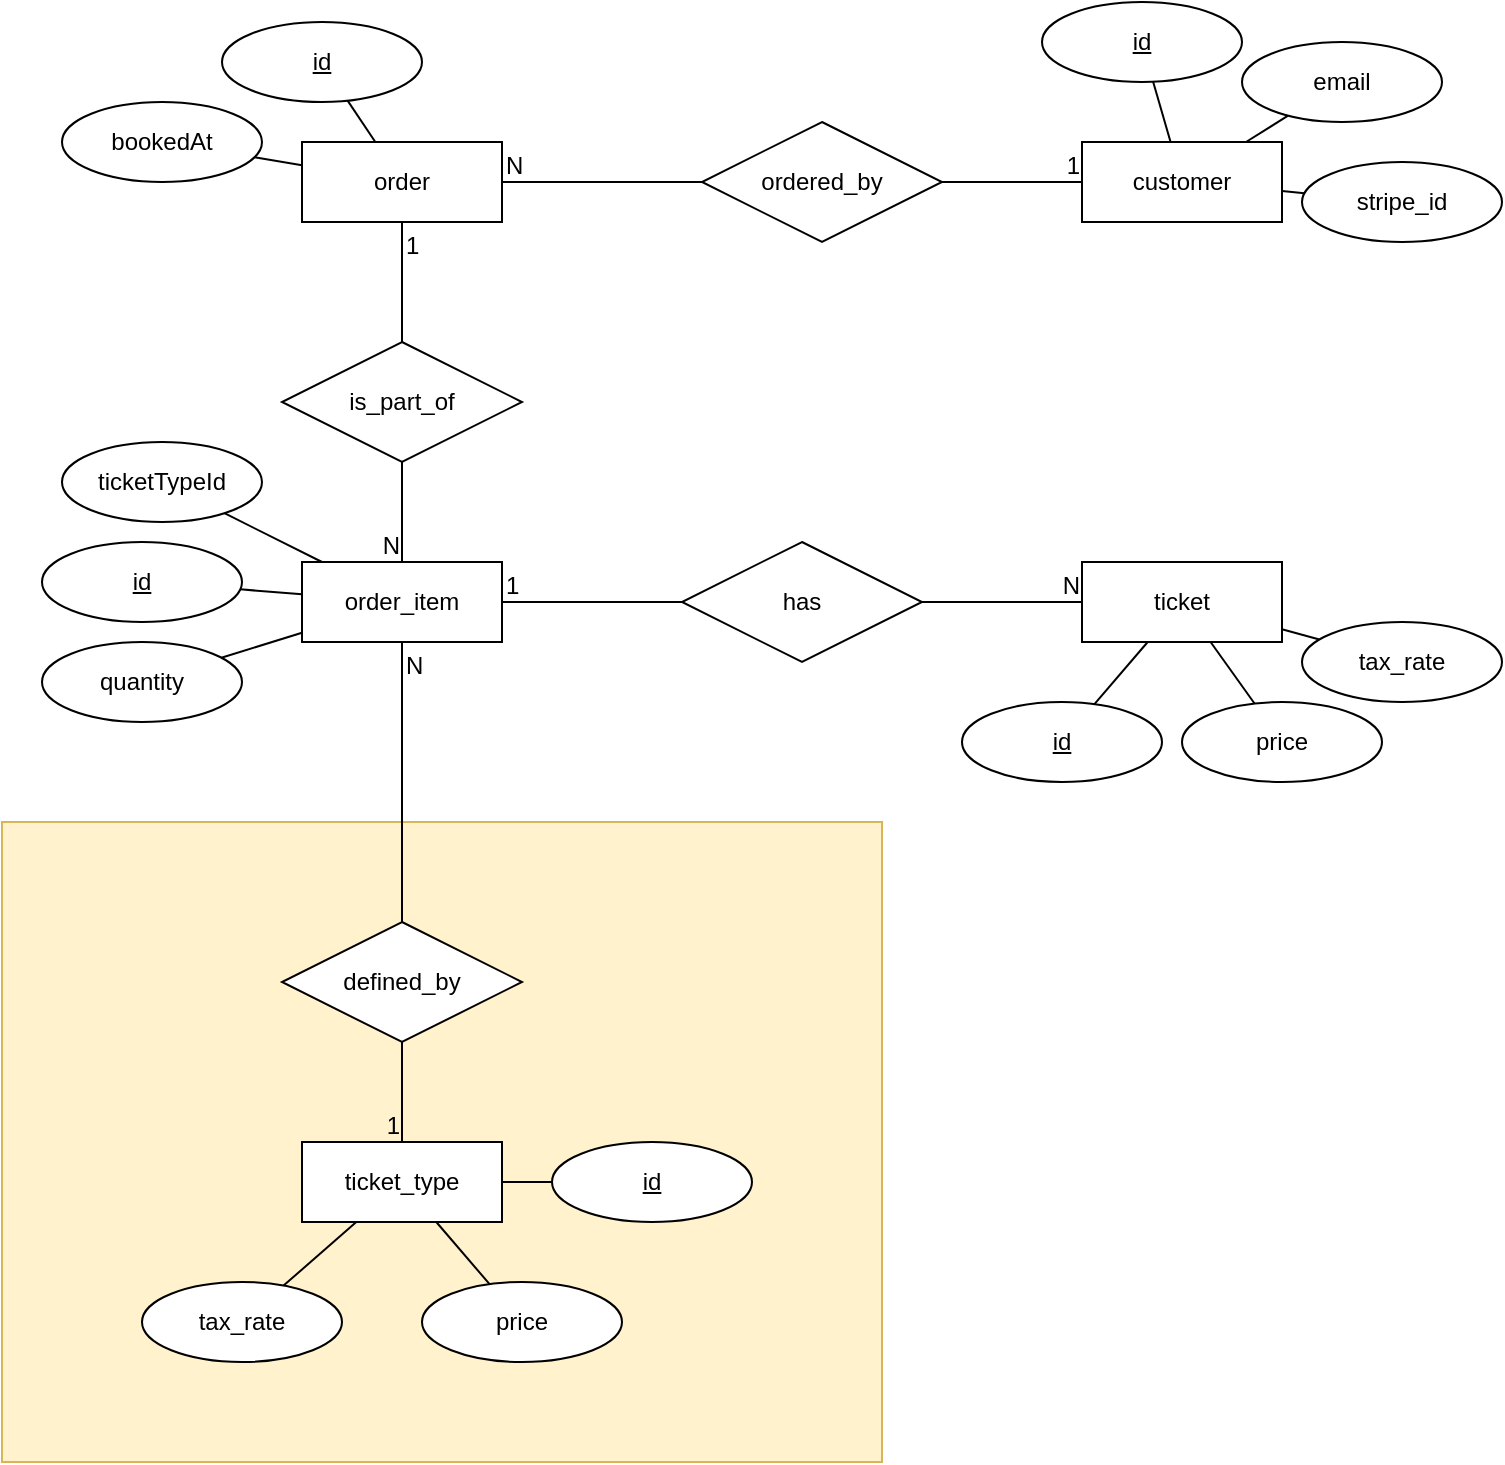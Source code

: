 <mxfile version="24.2.3" type="device">
  <diagram name="Page-1" id="9BVwR5Ke0gIkX087JP8x">
    <mxGraphModel dx="989" dy="514" grid="1" gridSize="10" guides="1" tooltips="1" connect="1" arrows="1" fold="1" page="1" pageScale="1" pageWidth="850" pageHeight="1100" math="0" shadow="0">
      <root>
        <mxCell id="0" />
        <mxCell id="1" parent="0" />
        <mxCell id="ApFazRmGGeyc5Sl2bYgo-50" value="&lt;div&gt;&lt;br&gt;&lt;/div&gt;" style="rounded=0;whiteSpace=wrap;html=1;fillColor=#fff2cc;strokeColor=#d6b656;align=left;" vertex="1" parent="1">
          <mxGeometry x="100" y="570" width="440" height="320" as="geometry" />
        </mxCell>
        <mxCell id="ApFazRmGGeyc5Sl2bYgo-1" value="order" style="whiteSpace=wrap;html=1;align=center;" vertex="1" parent="1">
          <mxGeometry x="250" y="230" width="100" height="40" as="geometry" />
        </mxCell>
        <mxCell id="ApFazRmGGeyc5Sl2bYgo-2" value="order_item" style="whiteSpace=wrap;html=1;align=center;" vertex="1" parent="1">
          <mxGeometry x="250" y="440" width="100" height="40" as="geometry" />
        </mxCell>
        <mxCell id="ApFazRmGGeyc5Sl2bYgo-3" value="ticket" style="whiteSpace=wrap;html=1;align=center;" vertex="1" parent="1">
          <mxGeometry x="640" y="440" width="100" height="40" as="geometry" />
        </mxCell>
        <mxCell id="ApFazRmGGeyc5Sl2bYgo-6" value="" style="endArrow=none;html=1;rounded=0;" edge="1" parent="1" source="ApFazRmGGeyc5Sl2bYgo-5" target="ApFazRmGGeyc5Sl2bYgo-3">
          <mxGeometry relative="1" as="geometry">
            <mxPoint x="240" y="560" as="sourcePoint" />
            <mxPoint x="400" y="560" as="targetPoint" />
          </mxGeometry>
        </mxCell>
        <mxCell id="ApFazRmGGeyc5Sl2bYgo-8" value="N" style="resizable=0;html=1;whiteSpace=wrap;align=right;verticalAlign=bottom;" connectable="0" vertex="1" parent="ApFazRmGGeyc5Sl2bYgo-6">
          <mxGeometry x="1" relative="1" as="geometry" />
        </mxCell>
        <mxCell id="ApFazRmGGeyc5Sl2bYgo-9" value="" style="endArrow=none;html=1;rounded=0;" edge="1" parent="1" source="ApFazRmGGeyc5Sl2bYgo-2" target="ApFazRmGGeyc5Sl2bYgo-5">
          <mxGeometry relative="1" as="geometry">
            <mxPoint x="350" y="460" as="sourcePoint" />
            <mxPoint x="640" y="460" as="targetPoint" />
          </mxGeometry>
        </mxCell>
        <mxCell id="ApFazRmGGeyc5Sl2bYgo-10" value="1" style="resizable=0;html=1;whiteSpace=wrap;align=left;verticalAlign=bottom;" connectable="0" vertex="1" parent="ApFazRmGGeyc5Sl2bYgo-9">
          <mxGeometry x="-1" relative="1" as="geometry" />
        </mxCell>
        <mxCell id="ApFazRmGGeyc5Sl2bYgo-5" value="has" style="shape=rhombus;perimeter=rhombusPerimeter;whiteSpace=wrap;html=1;align=center;" vertex="1" parent="1">
          <mxGeometry x="440" y="430" width="120" height="60" as="geometry" />
        </mxCell>
        <mxCell id="ApFazRmGGeyc5Sl2bYgo-12" value="" style="endArrow=none;html=1;rounded=0;" edge="1" parent="1" source="ApFazRmGGeyc5Sl2bYgo-4" target="ApFazRmGGeyc5Sl2bYgo-2">
          <mxGeometry relative="1" as="geometry">
            <mxPoint x="90" y="410" as="sourcePoint" />
            <mxPoint x="250" y="410" as="targetPoint" />
          </mxGeometry>
        </mxCell>
        <mxCell id="ApFazRmGGeyc5Sl2bYgo-14" value="N" style="resizable=0;html=1;whiteSpace=wrap;align=right;verticalAlign=bottom;" connectable="0" vertex="1" parent="ApFazRmGGeyc5Sl2bYgo-12">
          <mxGeometry x="1" relative="1" as="geometry" />
        </mxCell>
        <mxCell id="ApFazRmGGeyc5Sl2bYgo-15" value="" style="endArrow=none;html=1;rounded=0;" edge="1" parent="1" source="ApFazRmGGeyc5Sl2bYgo-1" target="ApFazRmGGeyc5Sl2bYgo-4">
          <mxGeometry relative="1" as="geometry">
            <mxPoint x="300" y="270" as="sourcePoint" />
            <mxPoint x="300" y="440" as="targetPoint" />
          </mxGeometry>
        </mxCell>
        <mxCell id="ApFazRmGGeyc5Sl2bYgo-16" value="1" style="resizable=0;html=1;whiteSpace=wrap;align=left;verticalAlign=bottom;" connectable="0" vertex="1" parent="ApFazRmGGeyc5Sl2bYgo-15">
          <mxGeometry x="-1" relative="1" as="geometry">
            <mxPoint y="20" as="offset" />
          </mxGeometry>
        </mxCell>
        <mxCell id="ApFazRmGGeyc5Sl2bYgo-4" value="is_part_of" style="shape=rhombus;perimeter=rhombusPerimeter;whiteSpace=wrap;html=1;align=center;" vertex="1" parent="1">
          <mxGeometry x="240" y="330" width="120" height="60" as="geometry" />
        </mxCell>
        <mxCell id="ApFazRmGGeyc5Sl2bYgo-19" value="customer" style="whiteSpace=wrap;html=1;align=center;" vertex="1" parent="1">
          <mxGeometry x="640" y="230" width="100" height="40" as="geometry" />
        </mxCell>
        <mxCell id="ApFazRmGGeyc5Sl2bYgo-20" value="" style="endArrow=none;html=1;rounded=0;" edge="1" parent="1" source="ApFazRmGGeyc5Sl2bYgo-18" target="ApFazRmGGeyc5Sl2bYgo-19">
          <mxGeometry relative="1" as="geometry">
            <mxPoint x="400" y="330" as="sourcePoint" />
            <mxPoint x="560" y="330" as="targetPoint" />
          </mxGeometry>
        </mxCell>
        <mxCell id="ApFazRmGGeyc5Sl2bYgo-22" value="1" style="resizable=0;html=1;whiteSpace=wrap;align=right;verticalAlign=bottom;" connectable="0" vertex="1" parent="ApFazRmGGeyc5Sl2bYgo-20">
          <mxGeometry x="1" relative="1" as="geometry" />
        </mxCell>
        <mxCell id="ApFazRmGGeyc5Sl2bYgo-23" value="" style="endArrow=none;html=1;rounded=0;" edge="1" parent="1" source="ApFazRmGGeyc5Sl2bYgo-1" target="ApFazRmGGeyc5Sl2bYgo-18">
          <mxGeometry relative="1" as="geometry">
            <mxPoint x="350" y="250" as="sourcePoint" />
            <mxPoint x="640" y="250" as="targetPoint" />
          </mxGeometry>
        </mxCell>
        <mxCell id="ApFazRmGGeyc5Sl2bYgo-24" value="N" style="resizable=0;html=1;whiteSpace=wrap;align=left;verticalAlign=bottom;" connectable="0" vertex="1" parent="ApFazRmGGeyc5Sl2bYgo-23">
          <mxGeometry x="-1" relative="1" as="geometry" />
        </mxCell>
        <mxCell id="ApFazRmGGeyc5Sl2bYgo-18" value="ordered_by" style="shape=rhombus;perimeter=rhombusPerimeter;whiteSpace=wrap;html=1;align=center;" vertex="1" parent="1">
          <mxGeometry x="450" y="220" width="120" height="60" as="geometry" />
        </mxCell>
        <mxCell id="ApFazRmGGeyc5Sl2bYgo-26" value="bookedAt" style="ellipse;whiteSpace=wrap;html=1;align=center;" vertex="1" parent="1">
          <mxGeometry x="130" y="210" width="100" height="40" as="geometry" />
        </mxCell>
        <mxCell id="ApFazRmGGeyc5Sl2bYgo-27" value="id" style="ellipse;whiteSpace=wrap;html=1;align=center;fontStyle=4" vertex="1" parent="1">
          <mxGeometry x="580" y="510" width="100" height="40" as="geometry" />
        </mxCell>
        <mxCell id="ApFazRmGGeyc5Sl2bYgo-28" value="quantity" style="ellipse;whiteSpace=wrap;html=1;align=center;" vertex="1" parent="1">
          <mxGeometry x="120" y="480" width="100" height="40" as="geometry" />
        </mxCell>
        <mxCell id="ApFazRmGGeyc5Sl2bYgo-29" value="id" style="ellipse;whiteSpace=wrap;html=1;align=center;fontStyle=4" vertex="1" parent="1">
          <mxGeometry x="120" y="430" width="100" height="40" as="geometry" />
        </mxCell>
        <mxCell id="ApFazRmGGeyc5Sl2bYgo-31" value="" style="endArrow=none;html=1;rounded=0;" edge="1" parent="1" source="ApFazRmGGeyc5Sl2bYgo-26" target="ApFazRmGGeyc5Sl2bYgo-1">
          <mxGeometry relative="1" as="geometry">
            <mxPoint x="80" y="390" as="sourcePoint" />
            <mxPoint x="240" y="390" as="targetPoint" />
          </mxGeometry>
        </mxCell>
        <mxCell id="ApFazRmGGeyc5Sl2bYgo-32" value="id" style="ellipse;whiteSpace=wrap;html=1;align=center;fontStyle=4" vertex="1" parent="1">
          <mxGeometry x="210" y="170" width="100" height="40" as="geometry" />
        </mxCell>
        <mxCell id="ApFazRmGGeyc5Sl2bYgo-33" value="" style="endArrow=none;html=1;rounded=0;" edge="1" parent="1" source="ApFazRmGGeyc5Sl2bYgo-32" target="ApFazRmGGeyc5Sl2bYgo-1">
          <mxGeometry relative="1" as="geometry">
            <mxPoint x="120" y="310" as="sourcePoint" />
            <mxPoint x="280" y="310" as="targetPoint" />
          </mxGeometry>
        </mxCell>
        <mxCell id="ApFazRmGGeyc5Sl2bYgo-34" value="" style="endArrow=none;html=1;rounded=0;" edge="1" parent="1" source="ApFazRmGGeyc5Sl2bYgo-29" target="ApFazRmGGeyc5Sl2bYgo-2">
          <mxGeometry relative="1" as="geometry">
            <mxPoint x="80" y="440" as="sourcePoint" />
            <mxPoint x="240" y="440" as="targetPoint" />
          </mxGeometry>
        </mxCell>
        <mxCell id="ApFazRmGGeyc5Sl2bYgo-35" value="" style="endArrow=none;html=1;rounded=0;" edge="1" parent="1" source="ApFazRmGGeyc5Sl2bYgo-28" target="ApFazRmGGeyc5Sl2bYgo-2">
          <mxGeometry relative="1" as="geometry">
            <mxPoint x="80" y="450" as="sourcePoint" />
            <mxPoint x="240" y="450" as="targetPoint" />
          </mxGeometry>
        </mxCell>
        <mxCell id="ApFazRmGGeyc5Sl2bYgo-36" value="ticketTypeId" style="ellipse;whiteSpace=wrap;html=1;align=center;" vertex="1" parent="1">
          <mxGeometry x="130" y="380" width="100" height="40" as="geometry" />
        </mxCell>
        <mxCell id="ApFazRmGGeyc5Sl2bYgo-37" value="" style="endArrow=none;html=1;rounded=0;" edge="1" parent="1" source="ApFazRmGGeyc5Sl2bYgo-2" target="ApFazRmGGeyc5Sl2bYgo-36">
          <mxGeometry relative="1" as="geometry">
            <mxPoint x="450" y="560" as="sourcePoint" />
            <mxPoint x="610" y="560" as="targetPoint" />
          </mxGeometry>
        </mxCell>
        <mxCell id="ApFazRmGGeyc5Sl2bYgo-38" value="price" style="ellipse;whiteSpace=wrap;html=1;align=center;" vertex="1" parent="1">
          <mxGeometry x="690" y="510" width="100" height="40" as="geometry" />
        </mxCell>
        <mxCell id="ApFazRmGGeyc5Sl2bYgo-39" value="tax_rate" style="ellipse;whiteSpace=wrap;html=1;align=center;" vertex="1" parent="1">
          <mxGeometry x="750" y="470" width="100" height="40" as="geometry" />
        </mxCell>
        <mxCell id="ApFazRmGGeyc5Sl2bYgo-40" value="id" style="ellipse;whiteSpace=wrap;html=1;align=center;fontStyle=4" vertex="1" parent="1">
          <mxGeometry x="620" y="160" width="100" height="40" as="geometry" />
        </mxCell>
        <mxCell id="ApFazRmGGeyc5Sl2bYgo-41" value="" style="endArrow=none;html=1;rounded=0;" edge="1" parent="1" source="ApFazRmGGeyc5Sl2bYgo-40" target="ApFazRmGGeyc5Sl2bYgo-19">
          <mxGeometry relative="1" as="geometry">
            <mxPoint x="570" y="290" as="sourcePoint" />
            <mxPoint x="700" y="250" as="targetPoint" />
          </mxGeometry>
        </mxCell>
        <mxCell id="ApFazRmGGeyc5Sl2bYgo-42" value="" style="endArrow=none;html=1;rounded=0;" edge="1" parent="1" source="ApFazRmGGeyc5Sl2bYgo-3" target="ApFazRmGGeyc5Sl2bYgo-27">
          <mxGeometry relative="1" as="geometry">
            <mxPoint x="400" y="560" as="sourcePoint" />
            <mxPoint x="560" y="560" as="targetPoint" />
          </mxGeometry>
        </mxCell>
        <mxCell id="ApFazRmGGeyc5Sl2bYgo-43" value="" style="endArrow=none;html=1;rounded=0;" edge="1" parent="1" source="ApFazRmGGeyc5Sl2bYgo-3" target="ApFazRmGGeyc5Sl2bYgo-38">
          <mxGeometry relative="1" as="geometry">
            <mxPoint x="460" y="560" as="sourcePoint" />
            <mxPoint x="620" y="560" as="targetPoint" />
          </mxGeometry>
        </mxCell>
        <mxCell id="ApFazRmGGeyc5Sl2bYgo-44" value="" style="endArrow=none;html=1;rounded=0;" edge="1" parent="1" source="ApFazRmGGeyc5Sl2bYgo-3" target="ApFazRmGGeyc5Sl2bYgo-39">
          <mxGeometry relative="1" as="geometry">
            <mxPoint x="560" y="580" as="sourcePoint" />
            <mxPoint x="720" y="580" as="targetPoint" />
          </mxGeometry>
        </mxCell>
        <mxCell id="ApFazRmGGeyc5Sl2bYgo-45" value="email" style="ellipse;whiteSpace=wrap;html=1;align=center;" vertex="1" parent="1">
          <mxGeometry x="720" y="180" width="100" height="40" as="geometry" />
        </mxCell>
        <mxCell id="ApFazRmGGeyc5Sl2bYgo-46" value="" style="endArrow=none;html=1;rounded=0;" edge="1" parent="1" source="ApFazRmGGeyc5Sl2bYgo-45" target="ApFazRmGGeyc5Sl2bYgo-19">
          <mxGeometry relative="1" as="geometry">
            <mxPoint x="630" y="330" as="sourcePoint" />
            <mxPoint x="790" y="330" as="targetPoint" />
          </mxGeometry>
        </mxCell>
        <mxCell id="ApFazRmGGeyc5Sl2bYgo-47" value="&lt;span&gt;stripe_id&lt;/span&gt;" style="ellipse;whiteSpace=wrap;html=1;align=center;fontStyle=0;" vertex="1" parent="1">
          <mxGeometry x="750" y="240" width="100" height="40" as="geometry" />
        </mxCell>
        <mxCell id="ApFazRmGGeyc5Sl2bYgo-48" value="" style="endArrow=none;html=1;rounded=0;" edge="1" parent="1" source="ApFazRmGGeyc5Sl2bYgo-19" target="ApFazRmGGeyc5Sl2bYgo-47">
          <mxGeometry relative="1" as="geometry">
            <mxPoint x="700" y="320" as="sourcePoint" />
            <mxPoint x="860" y="320" as="targetPoint" />
          </mxGeometry>
        </mxCell>
        <mxCell id="ApFazRmGGeyc5Sl2bYgo-49" value="ticket_type" style="whiteSpace=wrap;html=1;align=center;" vertex="1" parent="1">
          <mxGeometry x="250" y="730" width="100" height="40" as="geometry" />
        </mxCell>
        <mxCell id="ApFazRmGGeyc5Sl2bYgo-52" value="" style="endArrow=none;html=1;rounded=0;" edge="1" parent="1" source="ApFazRmGGeyc5Sl2bYgo-51" target="ApFazRmGGeyc5Sl2bYgo-49">
          <mxGeometry relative="1" as="geometry">
            <mxPoint x="600" y="670" as="sourcePoint" />
            <mxPoint x="760" y="670" as="targetPoint" />
          </mxGeometry>
        </mxCell>
        <mxCell id="ApFazRmGGeyc5Sl2bYgo-54" value="1" style="resizable=0;html=1;whiteSpace=wrap;align=right;verticalAlign=bottom;" connectable="0" vertex="1" parent="ApFazRmGGeyc5Sl2bYgo-52">
          <mxGeometry x="1" relative="1" as="geometry" />
        </mxCell>
        <mxCell id="ApFazRmGGeyc5Sl2bYgo-55" value="" style="endArrow=none;html=1;rounded=0;" edge="1" parent="1" source="ApFazRmGGeyc5Sl2bYgo-2" target="ApFazRmGGeyc5Sl2bYgo-51">
          <mxGeometry relative="1" as="geometry">
            <mxPoint x="300" y="480" as="sourcePoint" />
            <mxPoint x="300" y="650" as="targetPoint" />
          </mxGeometry>
        </mxCell>
        <mxCell id="ApFazRmGGeyc5Sl2bYgo-56" value="N" style="resizable=0;html=1;whiteSpace=wrap;align=left;verticalAlign=bottom;" connectable="0" vertex="1" parent="ApFazRmGGeyc5Sl2bYgo-55">
          <mxGeometry x="-1" relative="1" as="geometry">
            <mxPoint y="20" as="offset" />
          </mxGeometry>
        </mxCell>
        <mxCell id="ApFazRmGGeyc5Sl2bYgo-51" value="defined_by" style="shape=rhombus;perimeter=rhombusPerimeter;whiteSpace=wrap;html=1;align=center;" vertex="1" parent="1">
          <mxGeometry x="240" y="620" width="120" height="60" as="geometry" />
        </mxCell>
        <mxCell id="ApFazRmGGeyc5Sl2bYgo-60" value="tax_rate" style="ellipse;whiteSpace=wrap;html=1;align=center;" vertex="1" parent="1">
          <mxGeometry x="170" y="800" width="100" height="40" as="geometry" />
        </mxCell>
        <mxCell id="ApFazRmGGeyc5Sl2bYgo-61" value="price" style="ellipse;whiteSpace=wrap;html=1;align=center;" vertex="1" parent="1">
          <mxGeometry x="310" y="800" width="100" height="40" as="geometry" />
        </mxCell>
        <mxCell id="ApFazRmGGeyc5Sl2bYgo-62" value="id" style="ellipse;whiteSpace=wrap;html=1;align=center;fontStyle=4" vertex="1" parent="1">
          <mxGeometry x="375" y="730" width="100" height="40" as="geometry" />
        </mxCell>
        <mxCell id="ApFazRmGGeyc5Sl2bYgo-63" value="" style="endArrow=none;html=1;rounded=0;" edge="1" parent="1" source="ApFazRmGGeyc5Sl2bYgo-49" target="ApFazRmGGeyc5Sl2bYgo-62">
          <mxGeometry relative="1" as="geometry">
            <mxPoint x="620" y="780" as="sourcePoint" />
            <mxPoint x="780" y="780" as="targetPoint" />
          </mxGeometry>
        </mxCell>
        <mxCell id="ApFazRmGGeyc5Sl2bYgo-64" value="" style="endArrow=none;html=1;rounded=0;" edge="1" parent="1" source="ApFazRmGGeyc5Sl2bYgo-49" target="ApFazRmGGeyc5Sl2bYgo-60">
          <mxGeometry relative="1" as="geometry">
            <mxPoint x="10" y="780" as="sourcePoint" />
            <mxPoint x="170" y="780" as="targetPoint" />
          </mxGeometry>
        </mxCell>
        <mxCell id="ApFazRmGGeyc5Sl2bYgo-65" value="" style="endArrow=none;html=1;rounded=0;" edge="1" parent="1" source="ApFazRmGGeyc5Sl2bYgo-49" target="ApFazRmGGeyc5Sl2bYgo-61">
          <mxGeometry relative="1" as="geometry">
            <mxPoint x="500" y="830" as="sourcePoint" />
            <mxPoint x="660" y="830" as="targetPoint" />
          </mxGeometry>
        </mxCell>
      </root>
    </mxGraphModel>
  </diagram>
</mxfile>
